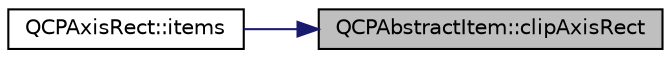 digraph "QCPAbstractItem::clipAxisRect"
{
 // LATEX_PDF_SIZE
  edge [fontname="Helvetica",fontsize="10",labelfontname="Helvetica",labelfontsize="10"];
  node [fontname="Helvetica",fontsize="10",shape=record];
  rankdir="RL";
  Node1 [label="QCPAbstractItem::clipAxisRect",height=0.2,width=0.4,color="black", fillcolor="grey75", style="filled", fontcolor="black",tooltip=" "];
  Node1 -> Node2 [dir="back",color="midnightblue",fontsize="10",style="solid",fontname="Helvetica"];
  Node2 [label="QCPAxisRect::items",height=0.2,width=0.4,color="black", fillcolor="white", style="filled",URL="$classQCPAxisRect.html#a03c113a2175448300ee8f944e24776ba",tooltip=" "];
}
